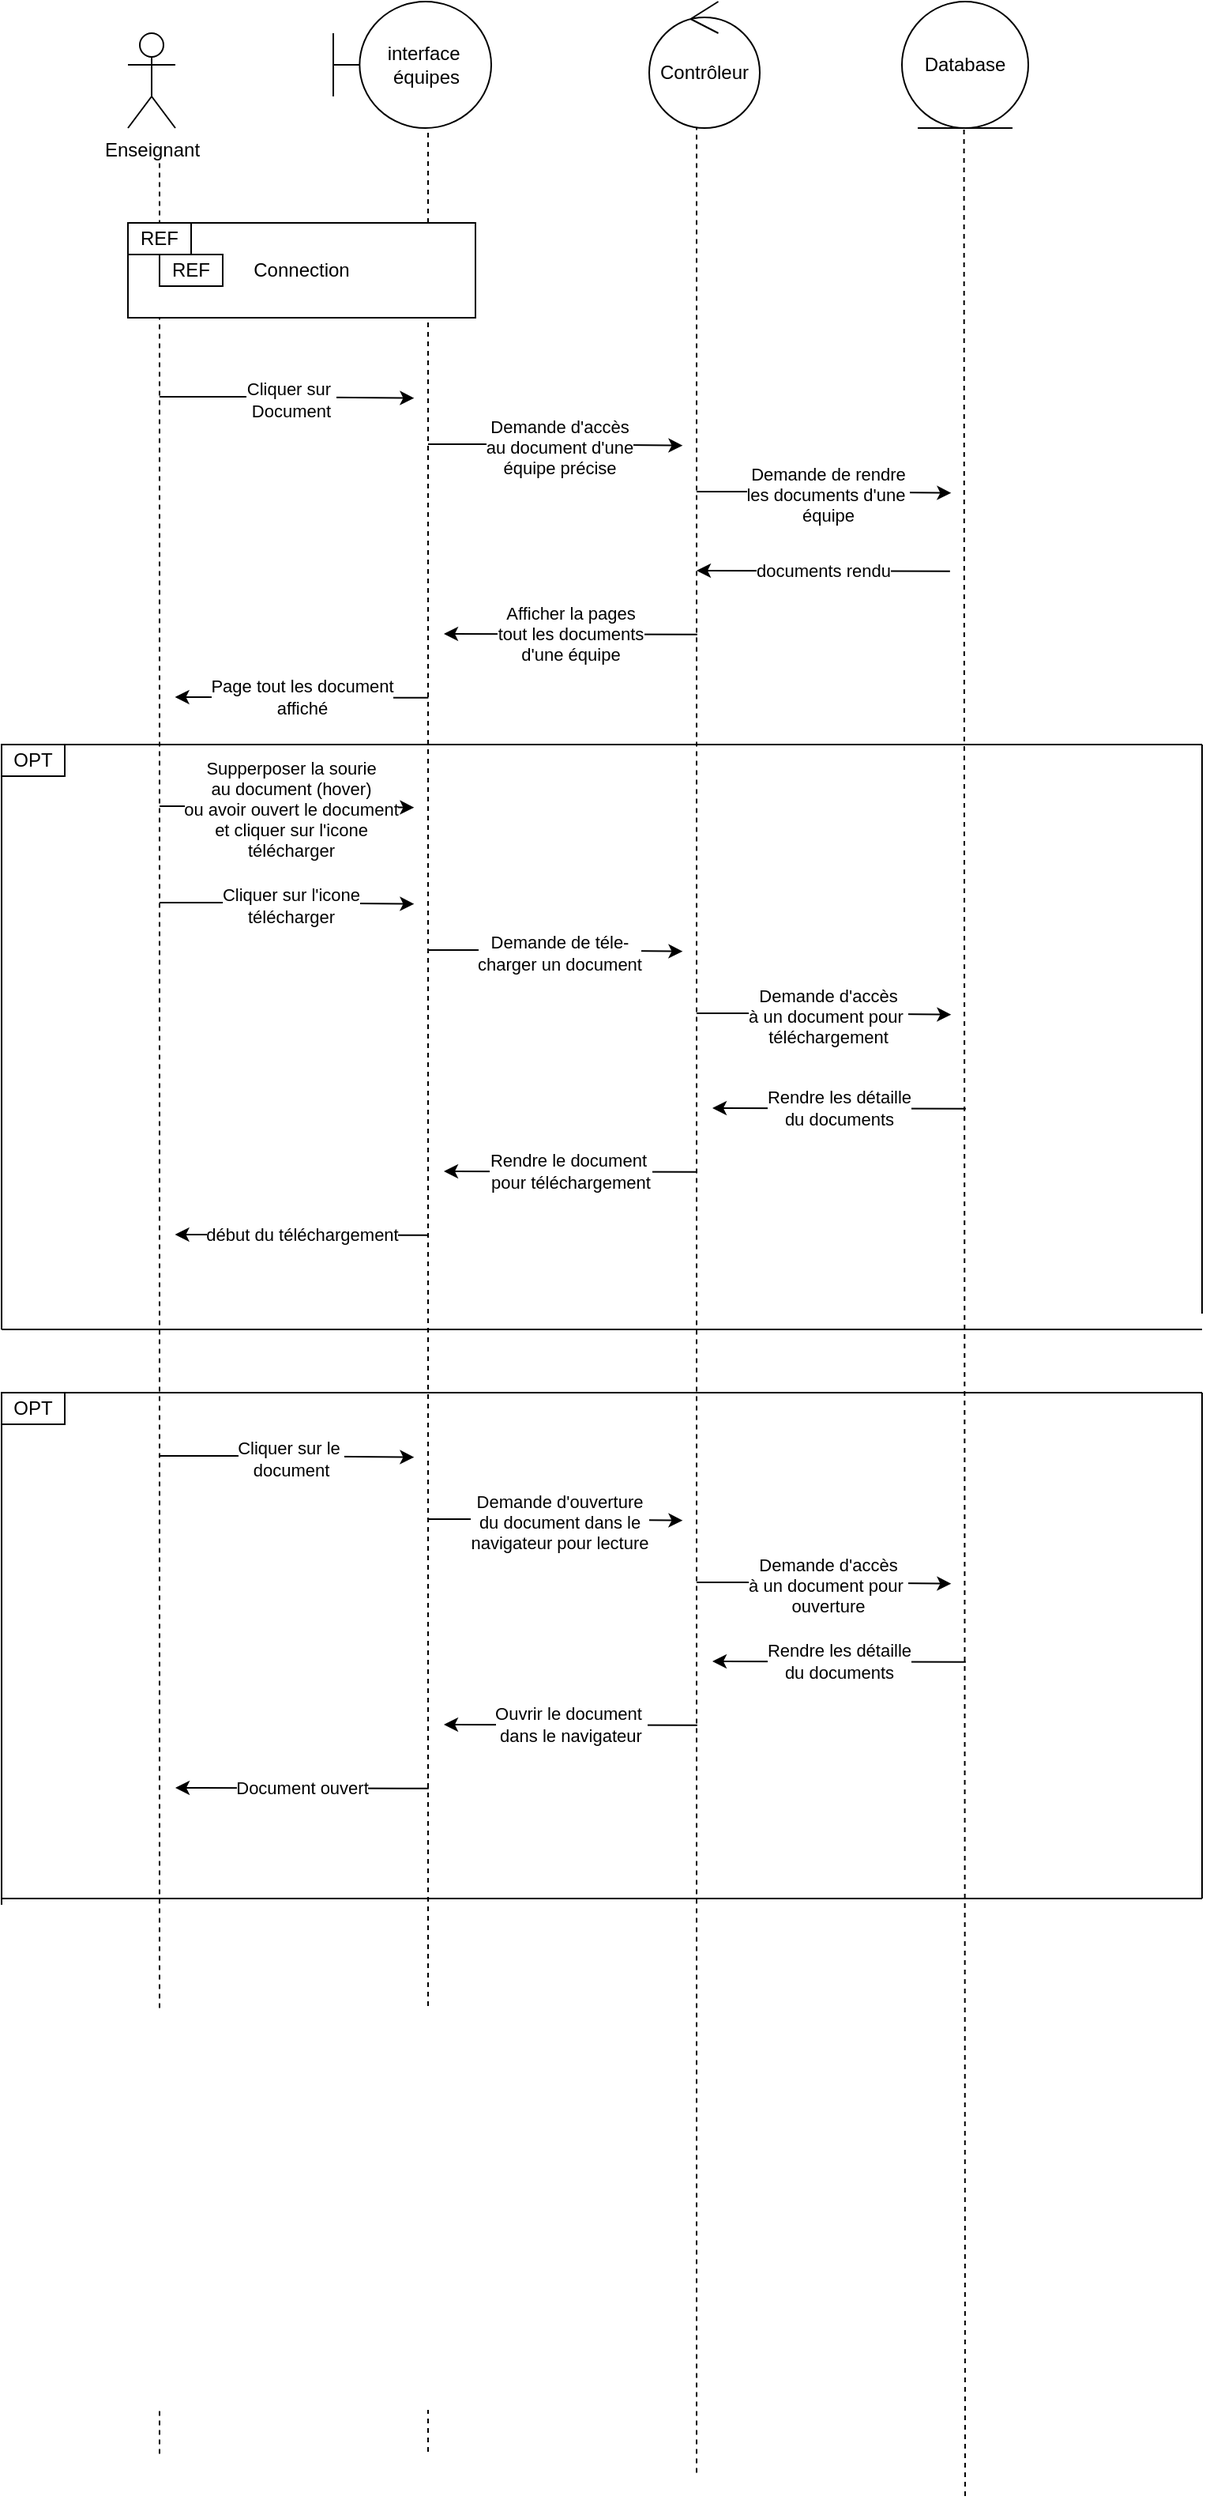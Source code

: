 <mxfile version="17.1.2" type="github">
  <diagram id="kgpKYQtTHZ0yAKxKKP6v" name="Page-1">
    <mxGraphModel dx="1038" dy="579" grid="1" gridSize="10" guides="1" tooltips="1" connect="1" arrows="1" fold="1" page="1" pageScale="1" pageWidth="850" pageHeight="1100" math="0" shadow="0">
      <root>
        <mxCell id="0" />
        <mxCell id="1" parent="0" />
        <mxCell id="2jabOPlGpFVRJ0HtaDlQ-1" value="Enseignant" style="shape=umlActor;verticalLabelPosition=bottom;verticalAlign=top;html=1;" vertex="1" parent="1">
          <mxGeometry x="120" y="60" width="30" height="60" as="geometry" />
        </mxCell>
        <mxCell id="2jabOPlGpFVRJ0HtaDlQ-2" value="interface&amp;nbsp;&lt;br&gt;équipes" style="shape=umlBoundary;whiteSpace=wrap;html=1;" vertex="1" parent="1">
          <mxGeometry x="250" y="40" width="100" height="80" as="geometry" />
        </mxCell>
        <mxCell id="2jabOPlGpFVRJ0HtaDlQ-3" value="Database" style="ellipse;shape=umlEntity;whiteSpace=wrap;html=1;" vertex="1" parent="1">
          <mxGeometry x="610" y="40" width="80" height="80" as="geometry" />
        </mxCell>
        <mxCell id="2jabOPlGpFVRJ0HtaDlQ-4" value="Contrôleur" style="ellipse;shape=umlControl;whiteSpace=wrap;html=1;" vertex="1" parent="1">
          <mxGeometry x="450" y="40" width="70" height="80" as="geometry" />
        </mxCell>
        <mxCell id="2jabOPlGpFVRJ0HtaDlQ-5" value="" style="endArrow=none;dashed=1;html=1;rounded=0;" edge="1" parent="1">
          <mxGeometry width="50" height="50" relative="1" as="geometry">
            <mxPoint x="140" y="1591.2" as="sourcePoint" />
            <mxPoint x="140" y="140" as="targetPoint" />
          </mxGeometry>
        </mxCell>
        <mxCell id="2jabOPlGpFVRJ0HtaDlQ-8" value="" style="endArrow=none;dashed=1;html=1;rounded=0;" edge="1" parent="1">
          <mxGeometry width="50" height="50" relative="1" as="geometry">
            <mxPoint x="310" y="1590" as="sourcePoint" />
            <mxPoint x="310" y="120" as="targetPoint" />
          </mxGeometry>
        </mxCell>
        <mxCell id="2jabOPlGpFVRJ0HtaDlQ-9" value="" style="endArrow=none;dashed=1;html=1;rounded=0;" edge="1" parent="1">
          <mxGeometry width="50" height="50" relative="1" as="geometry">
            <mxPoint x="480" y="1603.2" as="sourcePoint" />
            <mxPoint x="480" y="120" as="targetPoint" />
          </mxGeometry>
        </mxCell>
        <mxCell id="2jabOPlGpFVRJ0HtaDlQ-10" value="" style="endArrow=none;dashed=1;html=1;rounded=0;" edge="1" parent="1">
          <mxGeometry width="50" height="50" relative="1" as="geometry">
            <mxPoint x="650" y="1618" as="sourcePoint" />
            <mxPoint x="649.29" y="120" as="targetPoint" />
          </mxGeometry>
        </mxCell>
        <mxCell id="2jabOPlGpFVRJ0HtaDlQ-11" value="" style="endArrow=classic;html=1;rounded=0;entryX=0.12;entryY=0.079;entryDx=0;entryDy=0;entryPerimeter=0;" edge="1" parent="1">
          <mxGeometry relative="1" as="geometry">
            <mxPoint x="140" y="290" as="sourcePoint" />
            <mxPoint x="301.2" y="290.85" as="targetPoint" />
            <Array as="points">
              <mxPoint x="200.5" y="290" />
            </Array>
          </mxGeometry>
        </mxCell>
        <mxCell id="2jabOPlGpFVRJ0HtaDlQ-12" value="Cliquer sur&amp;nbsp;&lt;br&gt;Document" style="edgeLabel;html=1;align=center;verticalAlign=middle;resizable=0;points=[];" vertex="1" connectable="0" parent="2jabOPlGpFVRJ0HtaDlQ-11">
          <mxGeometry x="0.028" y="-2" relative="1" as="geometry">
            <mxPoint as="offset" />
          </mxGeometry>
        </mxCell>
        <mxCell id="2jabOPlGpFVRJ0HtaDlQ-15" value="Connection" style="rounded=0;whiteSpace=wrap;html=1;" vertex="1" parent="1">
          <mxGeometry x="120" y="180" width="220" height="60" as="geometry" />
        </mxCell>
        <mxCell id="2jabOPlGpFVRJ0HtaDlQ-17" value="REF" style="rounded=0;whiteSpace=wrap;html=1;" vertex="1" parent="1">
          <mxGeometry x="120" y="180" width="40" height="20" as="geometry" />
        </mxCell>
        <mxCell id="2jabOPlGpFVRJ0HtaDlQ-19" value="" style="endArrow=classic;html=1;rounded=0;entryX=0.12;entryY=0.079;entryDx=0;entryDy=0;entryPerimeter=0;" edge="1" parent="1">
          <mxGeometry relative="1" as="geometry">
            <mxPoint x="310" y="320" as="sourcePoint" />
            <mxPoint x="471.2" y="320.85" as="targetPoint" />
            <Array as="points">
              <mxPoint x="370.5" y="320" />
            </Array>
          </mxGeometry>
        </mxCell>
        <mxCell id="2jabOPlGpFVRJ0HtaDlQ-20" value="Demande d&#39;accès&lt;br&gt;au document d&#39;une&lt;br&gt;équipe précise" style="edgeLabel;html=1;align=center;verticalAlign=middle;resizable=0;points=[];" vertex="1" connectable="0" parent="2jabOPlGpFVRJ0HtaDlQ-19">
          <mxGeometry x="0.028" y="-2" relative="1" as="geometry">
            <mxPoint as="offset" />
          </mxGeometry>
        </mxCell>
        <mxCell id="2jabOPlGpFVRJ0HtaDlQ-21" value="Afficher la pages&lt;br&gt;tout les documents&lt;br&gt;d&#39;une équipe" style="endArrow=classic;html=1;rounded=0;entryX=1.312;entryY=0.742;entryDx=0;entryDy=0;entryPerimeter=0;" edge="1" parent="1">
          <mxGeometry relative="1" as="geometry">
            <mxPoint x="480.44" y="440.4" as="sourcePoint" />
            <mxPoint x="320" y="440" as="targetPoint" />
            <Array as="points" />
          </mxGeometry>
        </mxCell>
        <mxCell id="2jabOPlGpFVRJ0HtaDlQ-22" value="Page tout les document&lt;br&gt;affiché" style="endArrow=classic;html=1;rounded=0;entryX=1.312;entryY=0.742;entryDx=0;entryDy=0;entryPerimeter=0;" edge="1" parent="1">
          <mxGeometry relative="1" as="geometry">
            <mxPoint x="310.22" y="480.4" as="sourcePoint" />
            <mxPoint x="149.78" y="480" as="targetPoint" />
            <Array as="points" />
          </mxGeometry>
        </mxCell>
        <mxCell id="2jabOPlGpFVRJ0HtaDlQ-23" value="" style="endArrow=none;html=1;rounded=0;" edge="1" parent="1">
          <mxGeometry width="50" height="50" relative="1" as="geometry">
            <mxPoint x="40" y="510" as="sourcePoint" />
            <mxPoint x="800" y="510" as="targetPoint" />
          </mxGeometry>
        </mxCell>
        <mxCell id="2jabOPlGpFVRJ0HtaDlQ-24" value="" style="endArrow=none;html=1;rounded=0;" edge="1" parent="1">
          <mxGeometry width="50" height="50" relative="1" as="geometry">
            <mxPoint x="40" y="880" as="sourcePoint" />
            <mxPoint x="40" y="510" as="targetPoint" />
          </mxGeometry>
        </mxCell>
        <mxCell id="2jabOPlGpFVRJ0HtaDlQ-25" value="OPT" style="rounded=0;whiteSpace=wrap;html=1;" vertex="1" parent="1">
          <mxGeometry x="40" y="510" width="40" height="20" as="geometry" />
        </mxCell>
        <mxCell id="2jabOPlGpFVRJ0HtaDlQ-27" value="REF" style="rounded=0;whiteSpace=wrap;html=1;" vertex="1" parent="1">
          <mxGeometry x="140" y="200" width="40" height="20" as="geometry" />
        </mxCell>
        <mxCell id="2jabOPlGpFVRJ0HtaDlQ-28" value="" style="endArrow=classic;html=1;rounded=0;entryX=0.12;entryY=0.079;entryDx=0;entryDy=0;entryPerimeter=0;" edge="1" parent="1">
          <mxGeometry relative="1" as="geometry">
            <mxPoint x="140" y="549" as="sourcePoint" />
            <mxPoint x="301.2" y="549.85" as="targetPoint" />
            <Array as="points">
              <mxPoint x="200.5" y="549" />
            </Array>
          </mxGeometry>
        </mxCell>
        <mxCell id="2jabOPlGpFVRJ0HtaDlQ-29" value="Supperposer la sourie&lt;br&gt;au document (hover)&lt;br&gt;ou avoir ouvert le document&lt;br&gt;et cliquer sur l&#39;icone&lt;br&gt;télécharger" style="edgeLabel;html=1;align=center;verticalAlign=middle;resizable=0;points=[];" vertex="1" connectable="0" parent="2jabOPlGpFVRJ0HtaDlQ-28">
          <mxGeometry x="0.028" y="-2" relative="1" as="geometry">
            <mxPoint as="offset" />
          </mxGeometry>
        </mxCell>
        <mxCell id="2jabOPlGpFVRJ0HtaDlQ-30" value="" style="endArrow=classic;html=1;rounded=0;entryX=0.12;entryY=0.079;entryDx=0;entryDy=0;entryPerimeter=0;" edge="1" parent="1">
          <mxGeometry relative="1" as="geometry">
            <mxPoint x="140" y="610" as="sourcePoint" />
            <mxPoint x="301.2" y="610.85" as="targetPoint" />
            <Array as="points">
              <mxPoint x="200.5" y="610" />
            </Array>
          </mxGeometry>
        </mxCell>
        <mxCell id="2jabOPlGpFVRJ0HtaDlQ-31" value="Cliquer sur l&#39;icone&lt;br&gt;télécharger" style="edgeLabel;html=1;align=center;verticalAlign=middle;resizable=0;points=[];" vertex="1" connectable="0" parent="2jabOPlGpFVRJ0HtaDlQ-30">
          <mxGeometry x="0.028" y="-2" relative="1" as="geometry">
            <mxPoint as="offset" />
          </mxGeometry>
        </mxCell>
        <mxCell id="2jabOPlGpFVRJ0HtaDlQ-32" value="" style="endArrow=classic;html=1;rounded=0;entryX=0.12;entryY=0.079;entryDx=0;entryDy=0;entryPerimeter=0;" edge="1" parent="1">
          <mxGeometry relative="1" as="geometry">
            <mxPoint x="480" y="350" as="sourcePoint" />
            <mxPoint x="641.2" y="350.85" as="targetPoint" />
            <Array as="points">
              <mxPoint x="540.5" y="350" />
            </Array>
          </mxGeometry>
        </mxCell>
        <mxCell id="2jabOPlGpFVRJ0HtaDlQ-33" value="Demande de rendre&lt;br&gt;les documents d&#39;une&amp;nbsp;&lt;br&gt;équipe" style="edgeLabel;html=1;align=center;verticalAlign=middle;resizable=0;points=[];" vertex="1" connectable="0" parent="2jabOPlGpFVRJ0HtaDlQ-32">
          <mxGeometry x="0.028" y="-2" relative="1" as="geometry">
            <mxPoint as="offset" />
          </mxGeometry>
        </mxCell>
        <mxCell id="2jabOPlGpFVRJ0HtaDlQ-36" value="documents rendu" style="endArrow=classic;html=1;rounded=0;entryX=1.312;entryY=0.742;entryDx=0;entryDy=0;entryPerimeter=0;" edge="1" parent="1">
          <mxGeometry relative="1" as="geometry">
            <mxPoint x="640.44" y="400.4" as="sourcePoint" />
            <mxPoint x="480" y="400" as="targetPoint" />
            <Array as="points" />
          </mxGeometry>
        </mxCell>
        <mxCell id="2jabOPlGpFVRJ0HtaDlQ-38" value="" style="endArrow=classic;html=1;rounded=0;entryX=0.12;entryY=0.079;entryDx=0;entryDy=0;entryPerimeter=0;" edge="1" parent="1">
          <mxGeometry relative="1" as="geometry">
            <mxPoint x="310" y="640" as="sourcePoint" />
            <mxPoint x="471.2" y="640.85" as="targetPoint" />
            <Array as="points">
              <mxPoint x="370.5" y="640" />
            </Array>
          </mxGeometry>
        </mxCell>
        <mxCell id="2jabOPlGpFVRJ0HtaDlQ-39" value="Demande de téle-&lt;br&gt;charger un document" style="edgeLabel;html=1;align=center;verticalAlign=middle;resizable=0;points=[];" vertex="1" connectable="0" parent="2jabOPlGpFVRJ0HtaDlQ-38">
          <mxGeometry x="0.028" y="-2" relative="1" as="geometry">
            <mxPoint as="offset" />
          </mxGeometry>
        </mxCell>
        <mxCell id="2jabOPlGpFVRJ0HtaDlQ-40" value="" style="endArrow=classic;html=1;rounded=0;entryX=0.12;entryY=0.079;entryDx=0;entryDy=0;entryPerimeter=0;" edge="1" parent="1">
          <mxGeometry relative="1" as="geometry">
            <mxPoint x="480" y="680" as="sourcePoint" />
            <mxPoint x="641.2" y="680.85" as="targetPoint" />
            <Array as="points">
              <mxPoint x="540.5" y="680" />
            </Array>
          </mxGeometry>
        </mxCell>
        <mxCell id="2jabOPlGpFVRJ0HtaDlQ-41" value="Demande d&#39;accès&lt;br&gt;à un document pour&amp;nbsp;&lt;br&gt;téléchargement&lt;span style=&quot;color: rgba(0 , 0 , 0 , 0) ; font-family: monospace ; font-size: 0px ; background-color: rgb(248 , 249 , 250)&quot;&gt;%3CmxGraphModel%3E%3Croot%3E%3CmxCell%20id%3D%220%22%2F%3E%3CmxCell%20id%3D%221%22%20parent%3D%220%22%2F%3E%3CmxCell%20id%3D%222%22%20value%3D%22%22%20style%3D%22endArrow%3Dclassic%3Bhtml%3D1%3Brounded%3D0%3BentryX%3D0.12%3BentryY%3D0.079%3BentryDx%3D0%3BentryDy%3D0%3BentryPerimeter%3D0%3B%22%20edge%3D%221%22%20parent%3D%221%22%3E%3CmxGeometry%20relative%3D%221%22%20as%3D%22geometry%22%3E%3CmxPoint%20x%3D%22310%22%20y%3D%22320%22%20as%3D%22sourcePoint%22%2F%3E%3CmxPoint%20x%3D%22471.2%22%20y%3D%22320.85%22%20as%3D%22targetPoint%22%2F%3E%3CArray%20as%3D%22points%22%3E%3CmxPoint%20x%3D%22370.5%22%20y%3D%22320%22%2F%3E%3C%2FArray%3E%3C%2FmxGeometry%3E%3C%2FmxCell%3E%3CmxCell%20id%3D%223%22%20value%3D%22Demande%20d&#39;acc%C3%A8s%26lt%3Bbr%26gt%3Bau%20document%20d&#39;une%26lt%3Bbr%26gt%3B%C3%A9quipe%20pr%C3%A9cise%22%20style%3D%22edgeLabel%3Bhtml%3D1%3Balign%3Dcenter%3BverticalAlign%3Dmiddle%3Bresizable%3D0%3Bpoints%3D%5B%5D%3B%22%20vertex%3D%221%22%20connectable%3D%220%22%20parent%3D%222%22%3E%3CmxGeometry%20x%3D%220.028%22%20y%3D%22-2%22%20relative%3D%221%22%20as%3D%22geometry%22%3E%3CmxPoint%20as%3D%22offset%22%2F%3E%3C%2FmxGeometry%3E%3C%2FmxCell%3E%3C%2Froot%3E%3C%2FmxGraphModel%3E&lt;/span&gt;" style="edgeLabel;html=1;align=center;verticalAlign=middle;resizable=0;points=[];" vertex="1" connectable="0" parent="2jabOPlGpFVRJ0HtaDlQ-40">
          <mxGeometry x="0.028" y="-2" relative="1" as="geometry">
            <mxPoint as="offset" />
          </mxGeometry>
        </mxCell>
        <mxCell id="2jabOPlGpFVRJ0HtaDlQ-44" value="Rendre les détaille&lt;br&gt;du documents" style="endArrow=classic;html=1;rounded=0;entryX=1.312;entryY=0.742;entryDx=0;entryDy=0;entryPerimeter=0;" edge="1" parent="1">
          <mxGeometry relative="1" as="geometry">
            <mxPoint x="650.44" y="740.4" as="sourcePoint" />
            <mxPoint x="490" y="740" as="targetPoint" />
            <Array as="points" />
          </mxGeometry>
        </mxCell>
        <mxCell id="2jabOPlGpFVRJ0HtaDlQ-45" value="Rendre le document&amp;nbsp;&lt;br&gt;pour téléchargement" style="endArrow=classic;html=1;rounded=0;entryX=1.312;entryY=0.742;entryDx=0;entryDy=0;entryPerimeter=0;" edge="1" parent="1">
          <mxGeometry relative="1" as="geometry">
            <mxPoint x="480.44" y="780.4" as="sourcePoint" />
            <mxPoint x="320" y="780" as="targetPoint" />
            <Array as="points" />
          </mxGeometry>
        </mxCell>
        <mxCell id="2jabOPlGpFVRJ0HtaDlQ-46" value="début du téléchargement" style="endArrow=classic;html=1;rounded=0;entryX=1.312;entryY=0.742;entryDx=0;entryDy=0;entryPerimeter=0;" edge="1" parent="1">
          <mxGeometry relative="1" as="geometry">
            <mxPoint x="310.22" y="820.4" as="sourcePoint" />
            <mxPoint x="149.78" y="820" as="targetPoint" />
            <Array as="points" />
          </mxGeometry>
        </mxCell>
        <mxCell id="2jabOPlGpFVRJ0HtaDlQ-47" value="" style="endArrow=none;html=1;rounded=0;" edge="1" parent="1">
          <mxGeometry width="50" height="50" relative="1" as="geometry">
            <mxPoint x="40" y="880" as="sourcePoint" />
            <mxPoint x="800" y="880" as="targetPoint" />
          </mxGeometry>
        </mxCell>
        <mxCell id="2jabOPlGpFVRJ0HtaDlQ-48" value="" style="endArrow=none;html=1;rounded=0;" edge="1" parent="1">
          <mxGeometry width="50" height="50" relative="1" as="geometry">
            <mxPoint x="800" y="870" as="sourcePoint" />
            <mxPoint x="800" y="510" as="targetPoint" />
          </mxGeometry>
        </mxCell>
        <mxCell id="2jabOPlGpFVRJ0HtaDlQ-49" value="" style="endArrow=none;html=1;rounded=0;" edge="1" parent="1">
          <mxGeometry width="50" height="50" relative="1" as="geometry">
            <mxPoint x="40" y="920" as="sourcePoint" />
            <mxPoint x="800" y="920" as="targetPoint" />
          </mxGeometry>
        </mxCell>
        <mxCell id="2jabOPlGpFVRJ0HtaDlQ-50" value="OPT" style="rounded=0;whiteSpace=wrap;html=1;" vertex="1" parent="1">
          <mxGeometry x="40" y="920" width="40" height="20" as="geometry" />
        </mxCell>
        <mxCell id="2jabOPlGpFVRJ0HtaDlQ-51" value="" style="endArrow=classic;html=1;rounded=0;entryX=0.12;entryY=0.079;entryDx=0;entryDy=0;entryPerimeter=0;" edge="1" parent="1">
          <mxGeometry relative="1" as="geometry">
            <mxPoint x="140" y="960" as="sourcePoint" />
            <mxPoint x="301.2" y="960.85" as="targetPoint" />
            <Array as="points">
              <mxPoint x="200.5" y="960" />
            </Array>
          </mxGeometry>
        </mxCell>
        <mxCell id="2jabOPlGpFVRJ0HtaDlQ-52" value="Cliquer sur le&amp;nbsp;&lt;br&gt;document" style="edgeLabel;html=1;align=center;verticalAlign=middle;resizable=0;points=[];" vertex="1" connectable="0" parent="2jabOPlGpFVRJ0HtaDlQ-51">
          <mxGeometry x="0.028" y="-2" relative="1" as="geometry">
            <mxPoint as="offset" />
          </mxGeometry>
        </mxCell>
        <mxCell id="2jabOPlGpFVRJ0HtaDlQ-53" value="" style="endArrow=classic;html=1;rounded=0;entryX=0.12;entryY=0.079;entryDx=0;entryDy=0;entryPerimeter=0;" edge="1" parent="1">
          <mxGeometry relative="1" as="geometry">
            <mxPoint x="310" y="1000" as="sourcePoint" />
            <mxPoint x="471.2" y="1000.85" as="targetPoint" />
            <Array as="points">
              <mxPoint x="370.5" y="1000" />
            </Array>
          </mxGeometry>
        </mxCell>
        <mxCell id="2jabOPlGpFVRJ0HtaDlQ-54" value="Demande d&#39;ouverture&lt;br&gt;du document dans le&lt;br&gt;navigateur pour lecture" style="edgeLabel;html=1;align=center;verticalAlign=middle;resizable=0;points=[];" vertex="1" connectable="0" parent="2jabOPlGpFVRJ0HtaDlQ-53">
          <mxGeometry x="0.028" y="-2" relative="1" as="geometry">
            <mxPoint as="offset" />
          </mxGeometry>
        </mxCell>
        <mxCell id="2jabOPlGpFVRJ0HtaDlQ-55" value="" style="endArrow=classic;html=1;rounded=0;entryX=0.12;entryY=0.079;entryDx=0;entryDy=0;entryPerimeter=0;" edge="1" parent="1">
          <mxGeometry relative="1" as="geometry">
            <mxPoint x="480" y="1040" as="sourcePoint" />
            <mxPoint x="641.2" y="1040.85" as="targetPoint" />
            <Array as="points">
              <mxPoint x="540.5" y="1040" />
            </Array>
          </mxGeometry>
        </mxCell>
        <mxCell id="2jabOPlGpFVRJ0HtaDlQ-56" value="Demande d&#39;accès&lt;br&gt;à un document pour&amp;nbsp;&lt;br&gt;ouverture" style="edgeLabel;html=1;align=center;verticalAlign=middle;resizable=0;points=[];" vertex="1" connectable="0" parent="2jabOPlGpFVRJ0HtaDlQ-55">
          <mxGeometry x="0.028" y="-2" relative="1" as="geometry">
            <mxPoint as="offset" />
          </mxGeometry>
        </mxCell>
        <mxCell id="2jabOPlGpFVRJ0HtaDlQ-57" value="Rendre les détaille&lt;br&gt;du documents" style="endArrow=classic;html=1;rounded=0;entryX=1.312;entryY=0.742;entryDx=0;entryDy=0;entryPerimeter=0;" edge="1" parent="1">
          <mxGeometry relative="1" as="geometry">
            <mxPoint x="650.44" y="1090.4" as="sourcePoint" />
            <mxPoint x="490" y="1090" as="targetPoint" />
            <Array as="points" />
          </mxGeometry>
        </mxCell>
        <mxCell id="2jabOPlGpFVRJ0HtaDlQ-59" value="Ouvrir le document&amp;nbsp;&lt;br&gt;dans le navigateur" style="endArrow=classic;html=1;rounded=0;entryX=1.312;entryY=0.742;entryDx=0;entryDy=0;entryPerimeter=0;" edge="1" parent="1">
          <mxGeometry relative="1" as="geometry">
            <mxPoint x="480.44" y="1130.4" as="sourcePoint" />
            <mxPoint x="320" y="1130" as="targetPoint" />
            <Array as="points" />
          </mxGeometry>
        </mxCell>
        <mxCell id="2jabOPlGpFVRJ0HtaDlQ-60" value="Document ouvert" style="endArrow=classic;html=1;rounded=0;entryX=1.312;entryY=0.742;entryDx=0;entryDy=0;entryPerimeter=0;" edge="1" parent="1">
          <mxGeometry relative="1" as="geometry">
            <mxPoint x="310.44" y="1170.4" as="sourcePoint" />
            <mxPoint x="150.0" y="1170" as="targetPoint" />
            <Array as="points" />
          </mxGeometry>
        </mxCell>
        <mxCell id="2jabOPlGpFVRJ0HtaDlQ-61" value="" style="endArrow=none;html=1;rounded=0;entryX=0;entryY=0.25;entryDx=0;entryDy=0;" edge="1" parent="1" target="2jabOPlGpFVRJ0HtaDlQ-50">
          <mxGeometry width="50" height="50" relative="1" as="geometry">
            <mxPoint x="40" y="1244" as="sourcePoint" />
            <mxPoint x="330" y="950" as="targetPoint" />
          </mxGeometry>
        </mxCell>
        <mxCell id="2jabOPlGpFVRJ0HtaDlQ-62" value="" style="endArrow=none;html=1;rounded=0;" edge="1" parent="1">
          <mxGeometry width="50" height="50" relative="1" as="geometry">
            <mxPoint x="40" y="1240" as="sourcePoint" />
            <mxPoint x="800" y="1240" as="targetPoint" />
          </mxGeometry>
        </mxCell>
        <mxCell id="2jabOPlGpFVRJ0HtaDlQ-63" value="" style="endArrow=none;html=1;rounded=0;" edge="1" parent="1">
          <mxGeometry width="50" height="50" relative="1" as="geometry">
            <mxPoint x="800" y="1240" as="sourcePoint" />
            <mxPoint x="800" y="920" as="targetPoint" />
          </mxGeometry>
        </mxCell>
      </root>
    </mxGraphModel>
  </diagram>
</mxfile>

